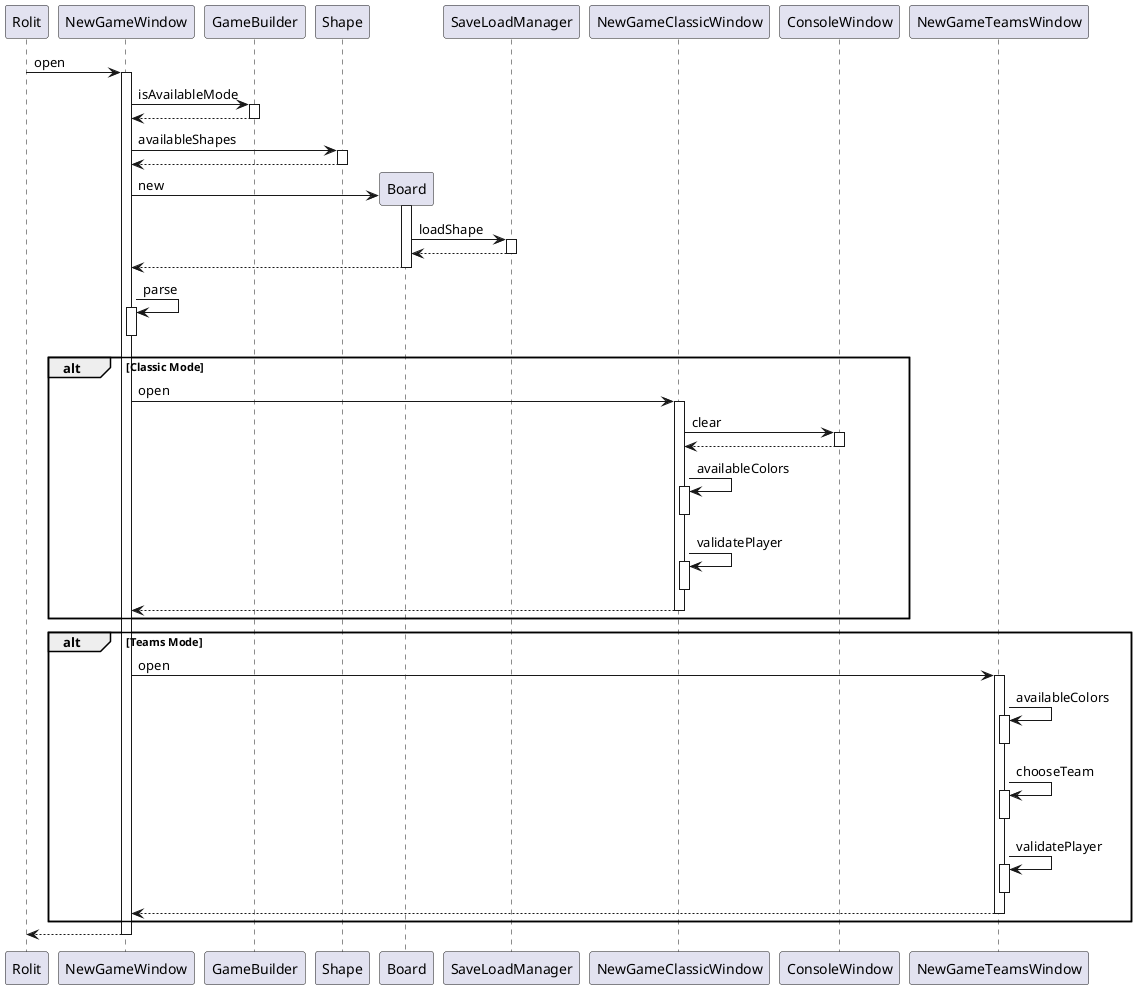 @startuml
participant Rolit
Rolit -> NewGameWindow : open
activate NewGameWindow
NewGameWindow -> GameBuilder : isAvailableMode
activate GameBuilder
GameBuilder --> NewGameWindow
deactivate GameBuilder
NewGameWindow -> Shape : availableShapes
activate Shape
Shape --> NewGameWindow
deactivate Shape
create Board
NewGameWindow -> Board : new
activate Board
Board -> SaveLoadManager : loadShape
activate SaveLoadManager
SaveLoadManager --> Board
deactivate SaveLoadManager
Board --> NewGameWindow
deactivate Board
NewGameWindow -> NewGameWindow : parse
activate NewGameWindow
deactivate NewGameWindow

alt Classic Mode
NewGameWindow -> NewGameClassicWindow : open
activate NewGameClassicWindow
NewGameClassicWindow -> ConsoleWindow : clear
activate ConsoleWindow
ConsoleWindow --> NewGameClassicWindow
deactivate ConsoleWindow
NewGameClassicWindow -> NewGameClassicWindow : availableColors
activate NewGameClassicWindow
deactivate NewGameClassicWindow
NewGameClassicWindow -> NewGameClassicWindow : validatePlayer
activate NewGameClassicWindow
deactivate NewGameClassicWindow
return
end

alt Teams Mode
NewGameWindow -> NewGameTeamsWindow : open
activate NewGameTeamsWindow
NewGameTeamsWindow -> NewGameTeamsWindow : availableColors
activate NewGameTeamsWindow
deactivate NewGameTeamsWindow
NewGameTeamsWindow -> NewGameTeamsWindow : chooseTeam
activate NewGameTeamsWindow
deactivate NewGameTeamsWindow
NewGameTeamsWindow -> NewGameTeamsWindow : validatePlayer
activate NewGameTeamsWindow
deactivate NewGameTeamsWindow
return
end

return
@enduml